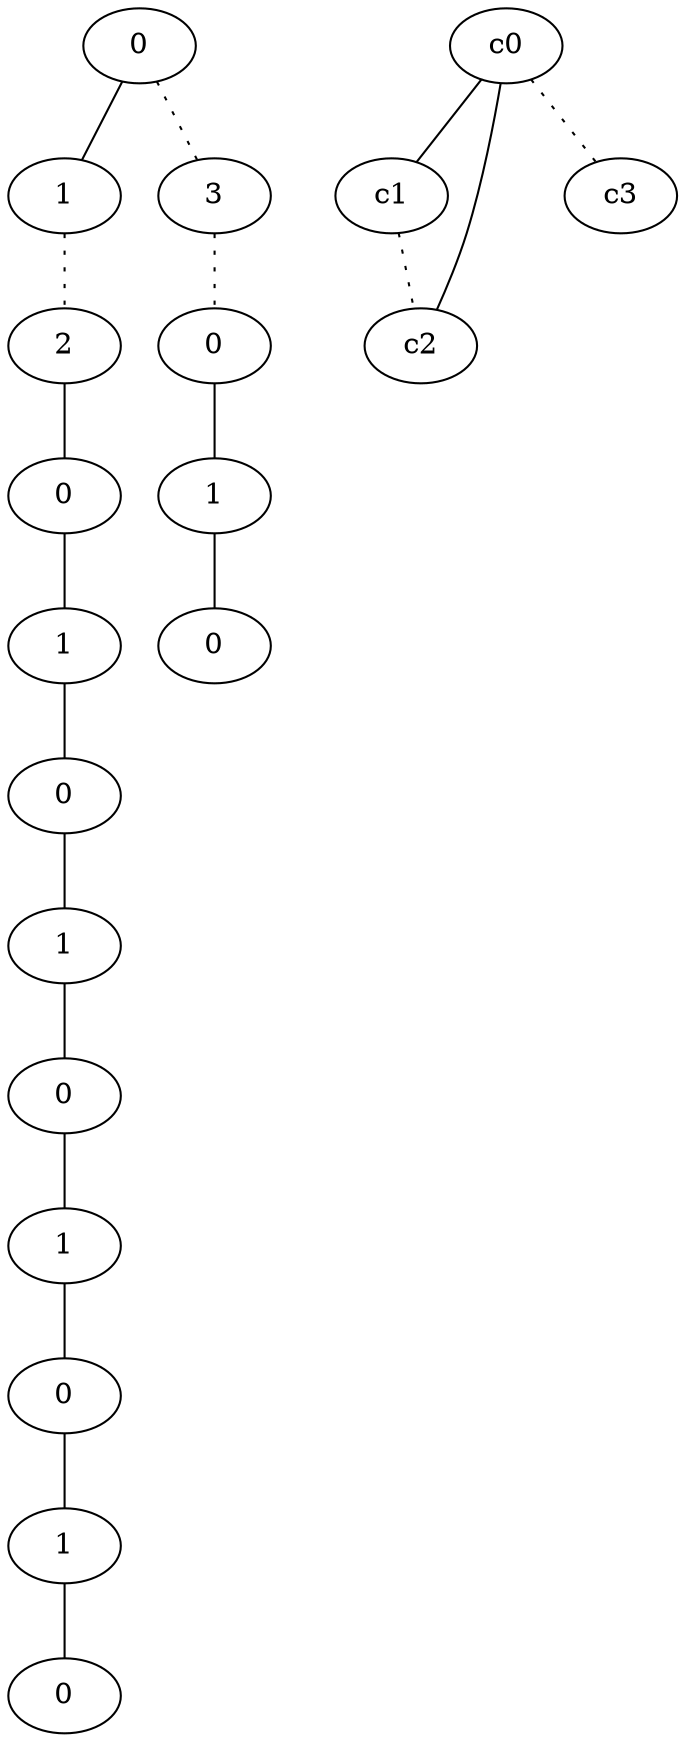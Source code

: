 graph {
a0[label=0];
a1[label=1];
a2[label=2];
a3[label=0];
a4[label=1];
a5[label=0];
a6[label=1];
a7[label=0];
a8[label=1];
a9[label=0];
a10[label=1];
a11[label=0];
a12[label=3];
a13[label=0];
a14[label=1];
a15[label=0];
a0 -- a1;
a0 -- a12 [style=dotted];
a1 -- a2 [style=dotted];
a2 -- a3;
a3 -- a4;
a4 -- a5;
a5 -- a6;
a6 -- a7;
a7 -- a8;
a8 -- a9;
a9 -- a10;
a10 -- a11;
a12 -- a13 [style=dotted];
a13 -- a14;
a14 -- a15;
c0 -- c1;
c0 -- c2;
c0 -- c3 [style=dotted];
c1 -- c2 [style=dotted];
}
